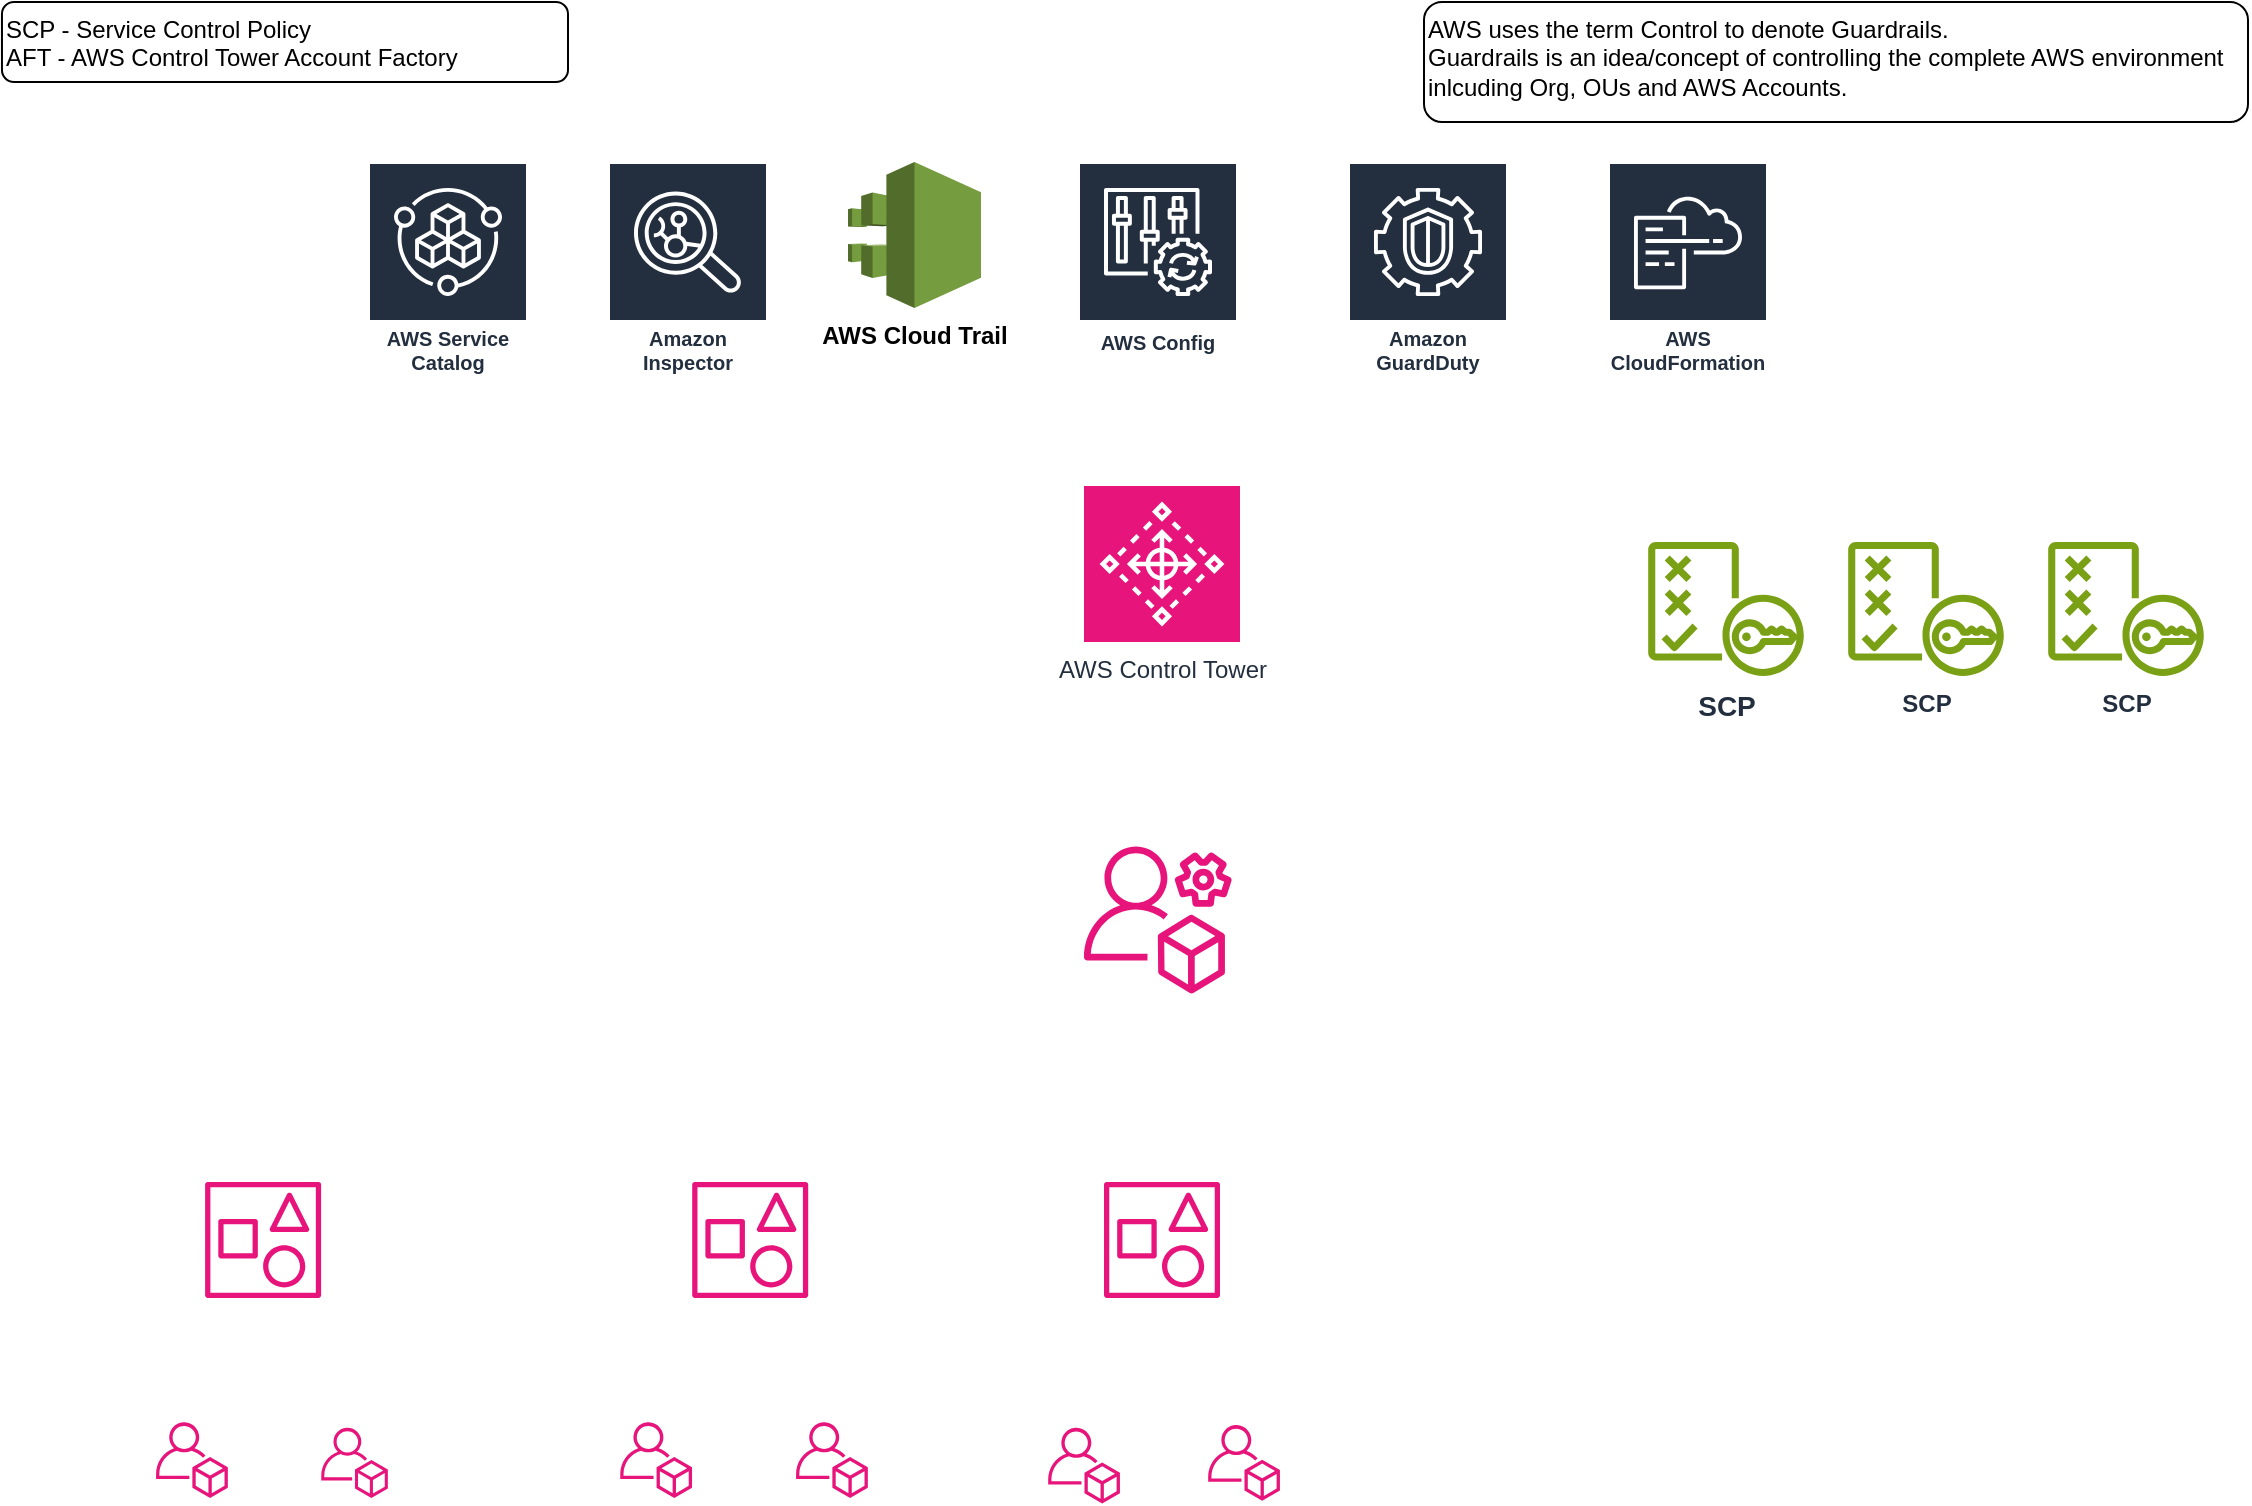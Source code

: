 <mxfile version="22.1.3" type="github">
  <diagram name="Page-1" id="SBuC9JLOga-4O0SH2pjl">
    <mxGraphModel dx="1713" dy="891" grid="1" gridSize="10" guides="1" tooltips="1" connect="1" arrows="1" fold="1" page="1" pageScale="1" pageWidth="1169" pageHeight="827" math="0" shadow="0">
      <root>
        <mxCell id="0" />
        <mxCell id="1" parent="0" />
        <mxCell id="ejXNgcBb5iCPQITtlgoU-1" value="" style="sketch=0;outlineConnect=0;fontColor=#232F3E;gradientColor=none;fillColor=#E7157B;strokeColor=none;dashed=0;verticalLabelPosition=bottom;verticalAlign=top;align=center;html=1;fontSize=12;fontStyle=0;aspect=fixed;pointerEvents=1;shape=mxgraph.aws4.organizations_account;" vertex="1" parent="1">
          <mxGeometry x="83.95" y="720" width="36.05" height="38" as="geometry" />
        </mxCell>
        <mxCell id="ejXNgcBb5iCPQITtlgoU-5" value="" style="sketch=0;outlineConnect=0;fontColor=#232F3E;gradientColor=none;fillColor=#E7157B;strokeColor=none;dashed=0;verticalLabelPosition=bottom;verticalAlign=top;align=center;html=1;fontSize=12;fontStyle=0;aspect=fixed;pointerEvents=1;shape=mxgraph.aws4.organizations_account;" vertex="1" parent="1">
          <mxGeometry x="166.56" y="722.75" width="33.44" height="35.25" as="geometry" />
        </mxCell>
        <mxCell id="ejXNgcBb5iCPQITtlgoU-6" value="" style="sketch=0;outlineConnect=0;fontColor=#232F3E;gradientColor=none;fillColor=#E7157B;strokeColor=none;dashed=0;verticalLabelPosition=bottom;verticalAlign=top;align=center;html=1;fontSize=12;fontStyle=0;aspect=fixed;pointerEvents=1;shape=mxgraph.aws4.organizations_account;" vertex="1" parent="1">
          <mxGeometry x="316.05" y="720" width="36.05" height="38" as="geometry" />
        </mxCell>
        <mxCell id="ejXNgcBb5iCPQITtlgoU-7" value="" style="sketch=0;outlineConnect=0;fontColor=#232F3E;gradientColor=none;fillColor=#E7157B;strokeColor=none;dashed=0;verticalLabelPosition=bottom;verticalAlign=top;align=center;html=1;fontSize=12;fontStyle=0;aspect=fixed;pointerEvents=1;shape=mxgraph.aws4.organizations_account;" vertex="1" parent="1">
          <mxGeometry x="403.95" y="720" width="36.05" height="38" as="geometry" />
        </mxCell>
        <mxCell id="ejXNgcBb5iCPQITtlgoU-8" value="" style="sketch=0;outlineConnect=0;fontColor=#232F3E;gradientColor=none;fillColor=#E7157B;strokeColor=none;dashed=0;verticalLabelPosition=bottom;verticalAlign=top;align=center;html=1;fontSize=12;fontStyle=0;aspect=fixed;pointerEvents=1;shape=mxgraph.aws4.organizations_account;" vertex="1" parent="1">
          <mxGeometry x="530" y="722.75" width="36.05" height="38" as="geometry" />
        </mxCell>
        <mxCell id="ejXNgcBb5iCPQITtlgoU-9" value="" style="sketch=0;outlineConnect=0;fontColor=#232F3E;gradientColor=none;fillColor=#E7157B;strokeColor=none;dashed=0;verticalLabelPosition=bottom;verticalAlign=top;align=center;html=1;fontSize=12;fontStyle=0;aspect=fixed;pointerEvents=1;shape=mxgraph.aws4.organizations_account;" vertex="1" parent="1">
          <mxGeometry x="610" y="721.38" width="36.05" height="38" as="geometry" />
        </mxCell>
        <mxCell id="ejXNgcBb5iCPQITtlgoU-10" value="" style="sketch=0;outlineConnect=0;fontColor=#232F3E;gradientColor=none;fillColor=#E7157B;strokeColor=none;dashed=0;verticalLabelPosition=bottom;verticalAlign=top;align=center;html=1;fontSize=12;fontStyle=0;aspect=fixed;pointerEvents=1;shape=mxgraph.aws4.organizations_account2;" vertex="1" parent="1">
          <mxGeometry x="108.56" y="600" width="58" height="58" as="geometry" />
        </mxCell>
        <mxCell id="ejXNgcBb5iCPQITtlgoU-11" value="" style="sketch=0;outlineConnect=0;fontColor=#232F3E;gradientColor=none;fillColor=#E7157B;strokeColor=none;dashed=0;verticalLabelPosition=bottom;verticalAlign=top;align=center;html=1;fontSize=12;fontStyle=0;aspect=fixed;pointerEvents=1;shape=mxgraph.aws4.organizations_management_account;" vertex="1" parent="1">
          <mxGeometry x="548" y="430" width="74" height="78" as="geometry" />
        </mxCell>
        <mxCell id="ejXNgcBb5iCPQITtlgoU-12" value="" style="sketch=0;outlineConnect=0;fontColor=#232F3E;gradientColor=none;fillColor=#E7157B;strokeColor=none;dashed=0;verticalLabelPosition=bottom;verticalAlign=top;align=center;html=1;fontSize=12;fontStyle=0;aspect=fixed;pointerEvents=1;shape=mxgraph.aws4.organizations_account2;" vertex="1" parent="1">
          <mxGeometry x="352.1" y="600" width="58" height="58" as="geometry" />
        </mxCell>
        <mxCell id="ejXNgcBb5iCPQITtlgoU-13" value="" style="sketch=0;outlineConnect=0;fontColor=#232F3E;gradientColor=none;fillColor=#E7157B;strokeColor=none;dashed=0;verticalLabelPosition=bottom;verticalAlign=top;align=center;html=1;fontSize=12;fontStyle=0;aspect=fixed;pointerEvents=1;shape=mxgraph.aws4.organizations_account2;" vertex="1" parent="1">
          <mxGeometry x="558" y="600" width="58" height="58" as="geometry" />
        </mxCell>
        <mxCell id="ejXNgcBb5iCPQITtlgoU-14" value="AWS Control Tower" style="sketch=0;points=[[0,0,0],[0.25,0,0],[0.5,0,0],[0.75,0,0],[1,0,0],[0,1,0],[0.25,1,0],[0.5,1,0],[0.75,1,0],[1,1,0],[0,0.25,0],[0,0.5,0],[0,0.75,0],[1,0.25,0],[1,0.5,0],[1,0.75,0]];points=[[0,0,0],[0.25,0,0],[0.5,0,0],[0.75,0,0],[1,0,0],[0,1,0],[0.25,1,0],[0.5,1,0],[0.75,1,0],[1,1,0],[0,0.25,0],[0,0.5,0],[0,0.75,0],[1,0.25,0],[1,0.5,0],[1,0.75,0]];outlineConnect=0;fontColor=#232F3E;fillColor=#E7157B;strokeColor=#ffffff;dashed=0;verticalLabelPosition=bottom;verticalAlign=top;align=center;html=1;fontSize=12;fontStyle=0;aspect=fixed;shape=mxgraph.aws4.resourceIcon;resIcon=mxgraph.aws4.control_tower;" vertex="1" parent="1">
          <mxGeometry x="548" y="252" width="78" height="78" as="geometry" />
        </mxCell>
        <mxCell id="ejXNgcBb5iCPQITtlgoU-16" value="&lt;b&gt;&lt;font style=&quot;font-size: 14px;&quot;&gt;SCP&lt;/font&gt;&lt;/b&gt;" style="sketch=0;outlineConnect=0;fontColor=#232F3E;gradientColor=none;fillColor=#7AA116;strokeColor=none;dashed=0;verticalLabelPosition=bottom;verticalAlign=top;align=center;html=1;fontSize=12;fontStyle=0;aspect=fixed;pointerEvents=1;shape=mxgraph.aws4.policy;" vertex="1" parent="1">
          <mxGeometry x="830" y="280" width="78" height="67" as="geometry" />
        </mxCell>
        <mxCell id="ejXNgcBb5iCPQITtlgoU-17" value="SCP" style="sketch=0;outlineConnect=0;fontColor=#232F3E;gradientColor=none;fillColor=#7AA116;strokeColor=none;dashed=0;verticalLabelPosition=bottom;verticalAlign=top;align=center;html=1;fontSize=12;fontStyle=1;aspect=fixed;pointerEvents=1;shape=mxgraph.aws4.policy;" vertex="1" parent="1">
          <mxGeometry x="930" y="280" width="78" height="67" as="geometry" />
        </mxCell>
        <mxCell id="ejXNgcBb5iCPQITtlgoU-18" value="SCP" style="sketch=0;outlineConnect=0;fontColor=#232F3E;gradientColor=none;fillColor=#7AA116;strokeColor=none;dashed=0;verticalLabelPosition=bottom;verticalAlign=top;align=center;html=1;fontSize=12;fontStyle=1;aspect=fixed;pointerEvents=1;shape=mxgraph.aws4.policy;" vertex="1" parent="1">
          <mxGeometry x="1030" y="280" width="78" height="67" as="geometry" />
        </mxCell>
        <mxCell id="ejXNgcBb5iCPQITtlgoU-19" value="SCP - Service Control Policy&lt;br&gt;AFT - AWS Control Tower Account Factory" style="rounded=1;whiteSpace=wrap;html=1;align=left;verticalAlign=top;" vertex="1" parent="1">
          <mxGeometry x="6.98" y="10" width="283.02" height="40" as="geometry" />
        </mxCell>
        <mxCell id="ejXNgcBb5iCPQITtlgoU-23" value="AWS Cloud Trail" style="outlineConnect=0;dashed=0;verticalLabelPosition=bottom;verticalAlign=top;align=center;html=1;shape=mxgraph.aws3.cloudtrail;fillColor=#759C3E;gradientColor=none;fontStyle=1" vertex="1" parent="1">
          <mxGeometry x="430" y="90" width="66.5" height="73" as="geometry" />
        </mxCell>
        <mxCell id="ejXNgcBb5iCPQITtlgoU-24" value="AWS Service Catalog" style="sketch=0;outlineConnect=0;fontColor=#232F3E;gradientColor=none;strokeColor=#ffffff;fillColor=#232F3E;dashed=0;verticalLabelPosition=middle;verticalAlign=bottom;align=center;html=1;whiteSpace=wrap;fontSize=10;fontStyle=1;spacing=3;shape=mxgraph.aws4.productIcon;prIcon=mxgraph.aws4.service_catalog;" vertex="1" parent="1">
          <mxGeometry x="190" y="90" width="80" height="110" as="geometry" />
        </mxCell>
        <mxCell id="ejXNgcBb5iCPQITtlgoU-25" value="Amazon Inspector" style="sketch=0;outlineConnect=0;fontColor=#232F3E;gradientColor=none;strokeColor=#ffffff;fillColor=#232F3E;dashed=0;verticalLabelPosition=middle;verticalAlign=bottom;align=center;html=1;whiteSpace=wrap;fontSize=10;fontStyle=1;spacing=3;shape=mxgraph.aws4.productIcon;prIcon=mxgraph.aws4.inspector;" vertex="1" parent="1">
          <mxGeometry x="310" y="90" width="80" height="110" as="geometry" />
        </mxCell>
        <mxCell id="ejXNgcBb5iCPQITtlgoU-26" value="Amazon GuardDuty" style="sketch=0;outlineConnect=0;fontColor=#232F3E;gradientColor=none;strokeColor=#ffffff;fillColor=#232F3E;dashed=0;verticalLabelPosition=middle;verticalAlign=bottom;align=center;html=1;whiteSpace=wrap;fontSize=10;fontStyle=1;spacing=3;shape=mxgraph.aws4.productIcon;prIcon=mxgraph.aws4.guardduty;" vertex="1" parent="1">
          <mxGeometry x="680" y="90" width="80" height="110" as="geometry" />
        </mxCell>
        <mxCell id="ejXNgcBb5iCPQITtlgoU-27" value="AWS Config" style="sketch=0;outlineConnect=0;fontColor=#232F3E;gradientColor=none;strokeColor=#ffffff;fillColor=#232F3E;dashed=0;verticalLabelPosition=middle;verticalAlign=bottom;align=center;html=1;whiteSpace=wrap;fontSize=10;fontStyle=1;spacing=3;shape=mxgraph.aws4.productIcon;prIcon=mxgraph.aws4.config;" vertex="1" parent="1">
          <mxGeometry x="545" y="90" width="80" height="100" as="geometry" />
        </mxCell>
        <mxCell id="ejXNgcBb5iCPQITtlgoU-28" value="AWS uses the term Control to denote Guardrails.&lt;br&gt;Guardrails is an idea/concept of controlling the complete AWS environment inlcuding Org, OUs and AWS Accounts." style="rounded=1;whiteSpace=wrap;html=1;align=left;verticalAlign=top;" vertex="1" parent="1">
          <mxGeometry x="718" y="10" width="412" height="60" as="geometry" />
        </mxCell>
        <mxCell id="ejXNgcBb5iCPQITtlgoU-29" value="AWS CloudFormation" style="sketch=0;outlineConnect=0;fontColor=#232F3E;gradientColor=none;strokeColor=#ffffff;fillColor=#232F3E;dashed=0;verticalLabelPosition=middle;verticalAlign=bottom;align=center;html=1;whiteSpace=wrap;fontSize=10;fontStyle=1;spacing=3;shape=mxgraph.aws4.productIcon;prIcon=mxgraph.aws4.cloudformation;" vertex="1" parent="1">
          <mxGeometry x="810" y="90" width="80" height="110" as="geometry" />
        </mxCell>
      </root>
    </mxGraphModel>
  </diagram>
</mxfile>
